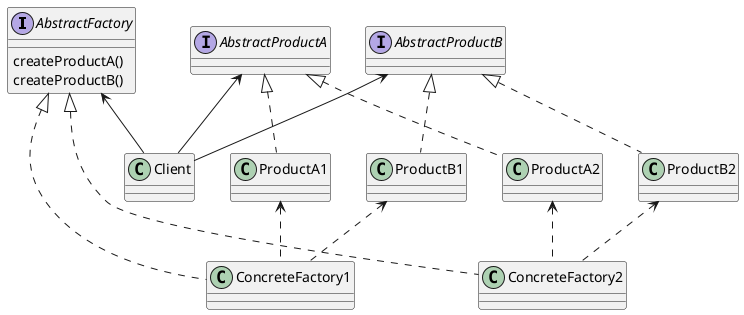 @startuml

interface AbstractFactory{
    createProductA()
    createProductB()
}

class ConcreteFactory1
class ConcreteFactory2

interface AbstractProductA
interface AbstractProductB

class ProductA1
class ProductA2
class ProductB1
class ProductB2

class Client

AbstractFactory <|.. ConcreteFactory1
AbstractFactory <|.. ConcreteFactory2

AbstractProductA <|.. ProductA1
AbstractProductA <|.. ProductA2
AbstractProductB <|.. ProductB1
AbstractProductB <|.. ProductB2

AbstractFactory <-- Client
AbstractProductA <-- Client
AbstractProductB <-- Client

ProductA1 <.. ConcreteFactory1
ProductB1 <.. ConcreteFactory1
ProductA2 <.. ConcreteFactory2
ProductB2 <.. ConcreteFactory2

@enduml